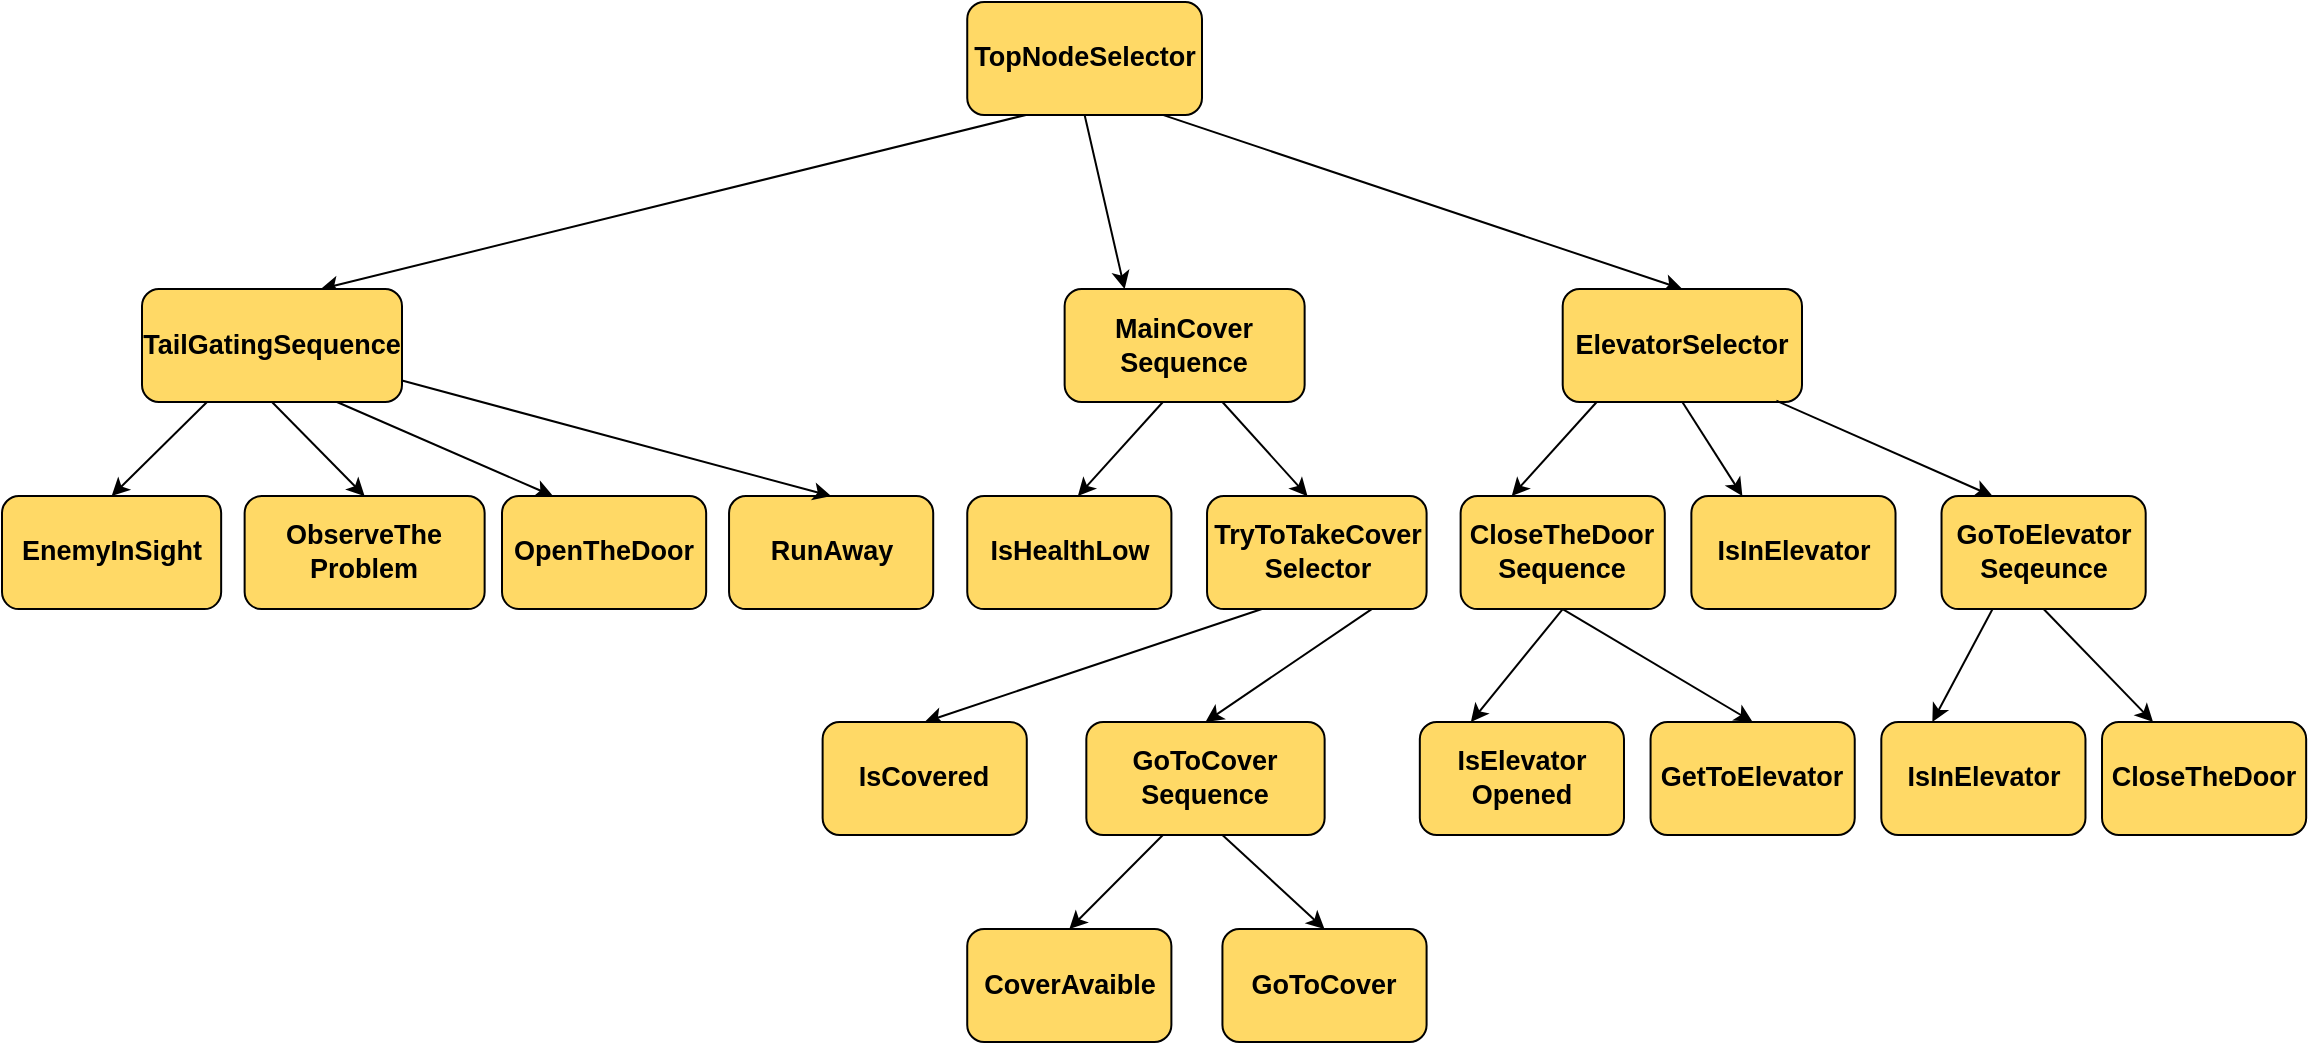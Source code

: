 <mxfile version="18.0.2" type="github">
  <diagram id="aNkTvLlGlRAXNMfGRCiO" name="Page-1">
    <mxGraphModel dx="1550" dy="867" grid="1" gridSize="10" guides="1" tooltips="1" connect="1" arrows="1" fold="1" page="1" pageScale="1" pageWidth="1169" pageHeight="827" math="0" shadow="0">
      <root>
        <mxCell id="0" />
        <mxCell id="1" parent="0" />
        <mxCell id="AuxtAn-7Y95hwLQG99zc-4" value="EnemyInSight" style="rounded=1;whiteSpace=wrap;html=1;fontSize=13.5;spacing=2;container=0;fontStyle=1;fillColor=#FFD966;" parent="1" vertex="1">
          <mxGeometry x="10" y="257.059" width="109.575" height="56.471" as="geometry" />
        </mxCell>
        <mxCell id="AuxtAn-7Y95hwLQG99zc-36" value="CloseTheDoor" style="rounded=1;whiteSpace=wrap;html=1;fontSize=13.5;spacing=2;container=0;fontStyle=1;fillColor=#FFD966;" parent="1" vertex="1">
          <mxGeometry x="1060.004" y="369.999" width="102.079" height="56.471" as="geometry" />
        </mxCell>
        <mxCell id="AuxtAn-7Y95hwLQG99zc-37" value="" style="endArrow=classic;html=1;rounded=0;entryX=0.25;entryY=0;entryDx=0;entryDy=0;fontSize=13.5;spacing=2;exitX=0.5;exitY=1;exitDx=0;exitDy=0;fontStyle=1" parent="1" source="AuxtAn-7Y95hwLQG99zc-20" target="AuxtAn-7Y95hwLQG99zc-36" edge="1">
          <mxGeometry width="50" height="50" relative="1" as="geometry">
            <mxPoint x="1115.633" y="313.529" as="sourcePoint" />
            <mxPoint x="1059.961" y="269.999" as="targetPoint" />
          </mxGeometry>
        </mxCell>
        <mxCell id="AuxtAn-7Y95hwLQG99zc-18" value="IsInElevator" style="rounded=1;whiteSpace=wrap;html=1;fontSize=13.5;spacing=2;container=0;fontStyle=1;fillColor=#FFD966;" parent="1" vertex="1">
          <mxGeometry x="854.678" y="257.059" width="102.079" height="56.471" as="geometry" />
        </mxCell>
        <mxCell id="AuxtAn-7Y95hwLQG99zc-19" value="" style="endArrow=classic;html=1;rounded=0;entryX=0.25;entryY=0;entryDx=0;entryDy=0;fontSize=13.5;spacing=2;exitX=0.5;exitY=1;exitDx=0;exitDy=0;fontStyle=1" parent="1" source="AuxtAn-7Y95hwLQG99zc-13" target="AuxtAn-7Y95hwLQG99zc-18" edge="1">
          <mxGeometry width="50" height="50" relative="1" as="geometry">
            <mxPoint x="922.731" y="210" as="sourcePoint" />
            <mxPoint x="955.948" y="207.059" as="targetPoint" />
          </mxGeometry>
        </mxCell>
        <mxCell id="K40myK_4YShfCYtrGLyM-1" value="TopNodeSelector" style="rounded=1;whiteSpace=wrap;html=1;fontSize=13.5;spacing=2;container=0;fontStyle=1;fillColor=#FFD966;" parent="1" vertex="1">
          <mxGeometry x="492.62" y="10" width="117.38" height="56.47" as="geometry" />
        </mxCell>
        <mxCell id="K40myK_4YShfCYtrGLyM-2" value="" style="endArrow=classic;html=1;rounded=0;entryX=0.5;entryY=0;entryDx=0;entryDy=0;fontSize=13.5;spacing=2;exitX=0.25;exitY=1;exitDx=0;exitDy=0;fontStyle=1" parent="1" source="K40myK_4YShfCYtrGLyM-1" edge="1">
          <mxGeometry width="50" height="50" relative="1" as="geometry">
            <mxPoint x="458.591" y="106.471" as="sourcePoint" />
            <mxPoint x="169.366" y="153.529" as="targetPoint" />
          </mxGeometry>
        </mxCell>
        <mxCell id="K40myK_4YShfCYtrGLyM-9" value="" style="endArrow=classic;html=1;rounded=0;entryX=0.25;entryY=0;entryDx=0;entryDy=0;fontSize=13.5;spacing=2;exitX=0.5;exitY=1;exitDx=0;exitDy=0;fontStyle=1" parent="1" source="K40myK_4YShfCYtrGLyM-1" target="K40myK_4YShfCYtrGLyM-34" edge="1">
          <mxGeometry width="50" height="50" relative="1" as="geometry">
            <mxPoint x="550" y="70" as="sourcePoint" />
            <mxPoint x="556.417" y="153.529" as="targetPoint" />
          </mxGeometry>
        </mxCell>
        <mxCell id="K40myK_4YShfCYtrGLyM-10" value="" style="endArrow=classic;html=1;rounded=0;fontSize=13.5;spacing=2;fontStyle=1" parent="1" edge="1">
          <mxGeometry width="50" height="50" relative="1" as="geometry">
            <mxPoint x="590.443" y="210" as="sourcePoint" />
            <mxPoint x="547.91" y="257.059" as="targetPoint" />
          </mxGeometry>
        </mxCell>
        <mxCell id="K40myK_4YShfCYtrGLyM-11" value="IsHealthLow" style="rounded=1;whiteSpace=wrap;html=1;fontSize=13.5;spacing=2;container=0;fontStyle=1;fillColor=#FFD966;" parent="1" vertex="1">
          <mxGeometry x="492.624" y="257.059" width="102.079" height="56.471" as="geometry" />
        </mxCell>
        <mxCell id="K40myK_4YShfCYtrGLyM-12" value="" style="endArrow=classic;html=1;rounded=0;fontSize=13.5;spacing=2;fontStyle=1" parent="1" edge="1">
          <mxGeometry width="50" height="50" relative="1" as="geometry">
            <mxPoint x="620.217" y="210" as="sourcePoint" />
            <mxPoint x="662.75" y="257.059" as="targetPoint" />
          </mxGeometry>
        </mxCell>
        <mxCell id="K40myK_4YShfCYtrGLyM-13" value="TryToTakeCover&lt;br style=&quot;font-size: 13.5px;&quot;&gt;Selector" style="rounded=1;whiteSpace=wrap;html=1;fontSize=13.5;spacing=2;container=0;fontStyle=1;fillColor=#FFD966;" parent="1" vertex="1">
          <mxGeometry x="612.52" y="257.06" width="109.78" height="56.47" as="geometry" />
        </mxCell>
        <mxCell id="K40myK_4YShfCYtrGLyM-14" value="" style="endArrow=classic;html=1;rounded=0;entryX=0.5;entryY=0;entryDx=0;entryDy=0;exitX=0.25;exitY=1;exitDx=0;exitDy=0;fontSize=13.5;spacing=2;fontStyle=1" parent="1" source="K40myK_4YShfCYtrGLyM-13" target="K40myK_4YShfCYtrGLyM-15" edge="1">
          <mxGeometry width="50" height="50" relative="1" as="geometry">
            <mxPoint x="645.737" y="313.529" as="sourcePoint" />
            <mxPoint x="603.203" y="360.588" as="targetPoint" />
          </mxGeometry>
        </mxCell>
        <mxCell id="K40myK_4YShfCYtrGLyM-15" value="IsCovered" style="rounded=1;whiteSpace=wrap;html=1;fontSize=13.5;spacing=2;container=0;fontStyle=1;fillColor=#FFD966;" parent="1" vertex="1">
          <mxGeometry x="420.311" y="370" width="102.079" height="56.471" as="geometry" />
        </mxCell>
        <mxCell id="K40myK_4YShfCYtrGLyM-16" value="GoToCover&lt;br style=&quot;font-size: 13.5px;&quot;&gt;Sequence" style="rounded=1;whiteSpace=wrap;html=1;fontSize=13.5;spacing=2;container=0;fontStyle=1;fillColor=#FFD966;" parent="1" vertex="1">
          <mxGeometry x="552.163" y="370" width="119.15" height="56.47" as="geometry" />
        </mxCell>
        <mxCell id="K40myK_4YShfCYtrGLyM-17" value="" style="endArrow=classic;html=1;rounded=0;entryX=0.5;entryY=0;entryDx=0;entryDy=0;exitX=0.75;exitY=1;exitDx=0;exitDy=0;fontSize=13.5;spacing=2;fontStyle=1" parent="1" source="K40myK_4YShfCYtrGLyM-13" target="K40myK_4YShfCYtrGLyM-16" edge="1">
          <mxGeometry width="50" height="50" relative="1" as="geometry">
            <mxPoint x="654.243" y="322.941" as="sourcePoint" />
            <mxPoint x="611.71" y="370" as="targetPoint" />
          </mxGeometry>
        </mxCell>
        <mxCell id="K40myK_4YShfCYtrGLyM-18" value="" style="endArrow=classic;html=1;rounded=0;entryX=0.5;entryY=0;entryDx=0;entryDy=0;exitX=0.25;exitY=1;exitDx=0;exitDy=0;fontSize=13.5;spacing=2;fontStyle=1" parent="1" edge="1">
          <mxGeometry width="50" height="50" relative="1" as="geometry">
            <mxPoint x="590.443" y="426.471" as="sourcePoint" />
            <mxPoint x="543.657" y="473.529" as="targetPoint" />
          </mxGeometry>
        </mxCell>
        <mxCell id="K40myK_4YShfCYtrGLyM-19" value="CoverAvaible" style="rounded=1;whiteSpace=wrap;html=1;fontSize=13.5;spacing=2;container=0;fontStyle=1;fillColor=#FFD966;" parent="1" vertex="1">
          <mxGeometry x="492.617" y="473.529" width="102.079" height="56.471" as="geometry" />
        </mxCell>
        <mxCell id="K40myK_4YShfCYtrGLyM-20" value="GoToCover" style="rounded=1;whiteSpace=wrap;html=1;fontSize=13.5;spacing=2;container=0;fontStyle=1;fillColor=#FFD966;" parent="1" vertex="1">
          <mxGeometry x="620.217" y="473.529" width="102.079" height="56.471" as="geometry" />
        </mxCell>
        <mxCell id="K40myK_4YShfCYtrGLyM-21" value="" style="endArrow=classic;html=1;rounded=0;entryX=0.5;entryY=0;entryDx=0;entryDy=0;exitX=0.25;exitY=1;exitDx=0;exitDy=0;fontSize=13.5;spacing=2;fontStyle=1" parent="1" target="K40myK_4YShfCYtrGLyM-20" edge="1">
          <mxGeometry width="50" height="50" relative="1" as="geometry">
            <mxPoint x="620.217" y="426.471" as="sourcePoint" />
            <mxPoint x="573.43" y="473.529" as="targetPoint" />
          </mxGeometry>
        </mxCell>
        <mxCell id="K40myK_4YShfCYtrGLyM-34" value="MainCover&lt;br style=&quot;font-size: 13.5px;&quot;&gt;Sequence" style="rounded=1;whiteSpace=wrap;html=1;fontSize=13.5;spacing=2;container=0;fontStyle=1;fillColor=#FFD966;" parent="1" vertex="1">
          <mxGeometry x="541.313" y="153.53" width="120" height="56.47" as="geometry" />
        </mxCell>
        <mxCell id="AuxtAn-7Y95hwLQG99zc-2" value="TailGatingSequence" style="rounded=1;whiteSpace=wrap;html=1;fontSize=13.5;spacing=2;container=0;fontStyle=1;fillColor=#FFD966;" parent="1" vertex="1">
          <mxGeometry x="80" y="153.53" width="130" height="56.47" as="geometry" />
        </mxCell>
        <mxCell id="AuxtAn-7Y95hwLQG99zc-3" value="" style="endArrow=classic;html=1;rounded=0;exitX=0.25;exitY=1;exitDx=0;exitDy=0;entryX=0.5;entryY=0;entryDx=0;entryDy=0;fontSize=13.5;spacing=2;fontStyle=1" parent="1" source="AuxtAn-7Y95hwLQG99zc-2" target="AuxtAn-7Y95hwLQG99zc-4" edge="1">
          <mxGeometry width="50" height="50" relative="1" as="geometry">
            <mxPoint x="194.885" y="210" as="sourcePoint" />
            <mxPoint x="152.352" y="257.059" as="targetPoint" />
          </mxGeometry>
        </mxCell>
        <mxCell id="AuxtAn-7Y95hwLQG99zc-5" value="" style="endArrow=classic;html=1;rounded=0;exitX=0.5;exitY=1;exitDx=0;exitDy=0;entryX=0.5;entryY=0;entryDx=0;entryDy=0;fontSize=13.5;spacing=2;fontStyle=1" parent="1" source="AuxtAn-7Y95hwLQG99zc-2" target="AuxtAn-7Y95hwLQG99zc-6" edge="1">
          <mxGeometry width="50" height="50" relative="1" as="geometry">
            <mxPoint x="296.965" y="210" as="sourcePoint" />
            <mxPoint x="271.445" y="257.059" as="targetPoint" />
          </mxGeometry>
        </mxCell>
        <mxCell id="AuxtAn-7Y95hwLQG99zc-6" value="ObserveThe&lt;br style=&quot;font-size: 13.5px;&quot;&gt;Problem" style="rounded=1;whiteSpace=wrap;html=1;fontSize=13.5;spacing=2;container=0;fontStyle=1;fillColor=#FFD966;" parent="1" vertex="1">
          <mxGeometry x="131.313" y="257.06" width="120" height="56.47" as="geometry" />
        </mxCell>
        <mxCell id="AuxtAn-7Y95hwLQG99zc-7" value="" style="endArrow=classic;html=1;rounded=0;exitX=0.75;exitY=1;exitDx=0;exitDy=0;entryX=0.25;entryY=0;entryDx=0;entryDy=0;fontSize=13.5;spacing=2;fontStyle=1" parent="1" source="AuxtAn-7Y95hwLQG99zc-2" target="AuxtAn-7Y95hwLQG99zc-8" edge="1">
          <mxGeometry width="50" height="50" relative="1" as="geometry">
            <mxPoint x="348.005" y="210" as="sourcePoint" />
            <mxPoint x="271.445" y="257.059" as="targetPoint" />
          </mxGeometry>
        </mxCell>
        <mxCell id="AuxtAn-7Y95hwLQG99zc-8" value="OpenTheDoor" style="rounded=1;whiteSpace=wrap;html=1;fontSize=13.5;spacing=2;container=0;fontStyle=1;fillColor=#FFD966;" parent="1" vertex="1">
          <mxGeometry x="260.002" y="257.059" width="102.079" height="56.471" as="geometry" />
        </mxCell>
        <mxCell id="AuxtAn-7Y95hwLQG99zc-10" value="RunAway" style="rounded=1;whiteSpace=wrap;html=1;fontSize=13.5;spacing=2;container=0;fontStyle=1;fillColor=#FFD966;" parent="1" vertex="1">
          <mxGeometry x="373.525" y="257.059" width="102.079" height="56.471" as="geometry" />
        </mxCell>
        <mxCell id="AuxtAn-7Y95hwLQG99zc-11" value="" style="endArrow=classic;html=1;rounded=0;entryX=0.5;entryY=0;entryDx=0;entryDy=0;fontSize=13.5;spacing=2;fontStyle=1" parent="1" target="AuxtAn-7Y95hwLQG99zc-10" edge="1" source="AuxtAn-7Y95hwLQG99zc-2">
          <mxGeometry width="50" height="50" relative="1" as="geometry">
            <mxPoint x="203.392" y="200.588" as="sourcePoint" />
            <mxPoint x="305.472" y="247.647" as="targetPoint" />
          </mxGeometry>
        </mxCell>
        <mxCell id="AuxtAn-7Y95hwLQG99zc-12" value="" style="endArrow=classic;html=1;rounded=0;exitX=0.836;exitY=1.002;exitDx=0;exitDy=0;entryX=0.5;entryY=0;entryDx=0;entryDy=0;fontSize=13.5;spacing=2;exitPerimeter=0;fontStyle=1" parent="1" source="K40myK_4YShfCYtrGLyM-1" target="AuxtAn-7Y95hwLQG99zc-13" edge="1">
          <mxGeometry width="50" height="50" relative="1" as="geometry">
            <mxPoint x="556.417" y="78.235" as="sourcePoint" />
            <mxPoint x="841.389" y="153.529" as="targetPoint" />
          </mxGeometry>
        </mxCell>
        <mxCell id="AuxtAn-7Y95hwLQG99zc-13" value="ElevatorSelector" style="rounded=1;whiteSpace=wrap;html=1;fontSize=13.5;spacing=2;container=0;fontStyle=1;fillColor=#FFD966;" parent="1" vertex="1">
          <mxGeometry x="790.35" y="153.53" width="119.65" height="56.47" as="geometry" />
        </mxCell>
        <mxCell id="AuxtAn-7Y95hwLQG99zc-14" value="CloseTheDoor&lt;br style=&quot;font-size: 13.5px;&quot;&gt;Sequence" style="rounded=1;whiteSpace=wrap;html=1;fontSize=13.5;spacing=2;container=0;fontStyle=1;fillColor=#FFD966;" parent="1" vertex="1">
          <mxGeometry x="739.309" y="257.059" width="102.079" height="56.471" as="geometry" />
        </mxCell>
        <mxCell id="AuxtAn-7Y95hwLQG99zc-15" value="" style="endArrow=classic;html=1;rounded=0;entryX=0.25;entryY=0;entryDx=0;entryDy=0;fontSize=13.5;spacing=2;fontStyle=1" parent="1" target="AuxtAn-7Y95hwLQG99zc-14" edge="1">
          <mxGeometry width="50" height="50" relative="1" as="geometry">
            <mxPoint x="807.362" y="210" as="sourcePoint" />
            <mxPoint x="849.895" y="257.059" as="targetPoint" />
          </mxGeometry>
        </mxCell>
        <mxCell id="AuxtAn-7Y95hwLQG99zc-20" value="GoToElevator&lt;br style=&quot;font-size: 13.5px;&quot;&gt;Seqeunce" style="rounded=1;whiteSpace=wrap;html=1;fontSize=13.5;spacing=2;container=0;fontStyle=1;fillColor=#FFD966;" parent="1" vertex="1">
          <mxGeometry x="979.763" y="257.059" width="102.079" height="56.471" as="geometry" />
        </mxCell>
        <mxCell id="AuxtAn-7Y95hwLQG99zc-21" value="" style="endArrow=classic;html=1;rounded=0;entryX=0.25;entryY=0;entryDx=0;entryDy=0;fontSize=13.5;spacing=2;exitX=0.893;exitY=0.989;exitDx=0;exitDy=0;exitPerimeter=0;fontStyle=1" parent="1" source="AuxtAn-7Y95hwLQG99zc-13" target="AuxtAn-7Y95hwLQG99zc-20" edge="1">
          <mxGeometry width="50" height="50" relative="1" as="geometry">
            <mxPoint x="966.474" y="210" as="sourcePoint" />
            <mxPoint x="1081.033" y="207.059" as="targetPoint" />
          </mxGeometry>
        </mxCell>
        <mxCell id="AuxtAn-7Y95hwLQG99zc-22" value="IsElevator&lt;br style=&quot;font-size: 13.5px;&quot;&gt;Opened" style="rounded=1;whiteSpace=wrap;html=1;fontSize=13.5;spacing=2;container=0;fontStyle=1;fillColor=#FFD966;" parent="1" vertex="1">
          <mxGeometry x="718.917" y="369.999" width="102.079" height="56.471" as="geometry" />
        </mxCell>
        <mxCell id="AuxtAn-7Y95hwLQG99zc-23" value="" style="endArrow=classic;html=1;rounded=0;entryX=0.25;entryY=0;entryDx=0;entryDy=0;fontSize=13.5;spacing=2;exitX=0.5;exitY=1;exitDx=0;exitDy=0;fontStyle=1" parent="1" source="AuxtAn-7Y95hwLQG99zc-14" target="AuxtAn-7Y95hwLQG99zc-22" edge="1">
          <mxGeometry width="50" height="50" relative="1" as="geometry">
            <mxPoint x="705.628" y="322.94" as="sourcePoint" />
            <mxPoint x="820.187" y="319.999" as="targetPoint" />
          </mxGeometry>
        </mxCell>
        <mxCell id="AuxtAn-7Y95hwLQG99zc-26" value="GetToElevator" style="rounded=1;whiteSpace=wrap;html=1;fontSize=13.5;spacing=2;container=0;fontStyle=1;fillColor=#FFD966;" parent="1" vertex="1">
          <mxGeometry x="834.285" y="369.999" width="102.079" height="56.471" as="geometry" />
        </mxCell>
        <mxCell id="AuxtAn-7Y95hwLQG99zc-27" value="" style="endArrow=classic;html=1;rounded=0;entryX=0.5;entryY=0;entryDx=0;entryDy=0;fontSize=13.5;spacing=2;exitX=0.5;exitY=1;exitDx=0;exitDy=0;fontStyle=1" parent="1" source="AuxtAn-7Y95hwLQG99zc-14" target="AuxtAn-7Y95hwLQG99zc-26" edge="1">
          <mxGeometry width="50" height="50" relative="1" as="geometry">
            <mxPoint x="808.101" y="310" as="sourcePoint" />
            <mxPoint x="935.555" y="319.999" as="targetPoint" />
          </mxGeometry>
        </mxCell>
        <mxCell id="AuxtAn-7Y95hwLQG99zc-28" value="IsInElevator" style="rounded=1;whiteSpace=wrap;html=1;fontSize=13.5;spacing=2;container=0;fontStyle=1;fillColor=#FFD966;" parent="1" vertex="1">
          <mxGeometry x="949.654" y="369.999" width="102.079" height="56.471" as="geometry" />
        </mxCell>
        <mxCell id="AuxtAn-7Y95hwLQG99zc-29" value="" style="endArrow=classic;html=1;rounded=0;entryX=0.25;entryY=0;entryDx=0;entryDy=0;fontSize=13.5;spacing=2;exitX=0.25;exitY=1;exitDx=0;exitDy=0;fontStyle=1" parent="1" source="AuxtAn-7Y95hwLQG99zc-20" target="AuxtAn-7Y95hwLQG99zc-28" edge="1">
          <mxGeometry width="50" height="50" relative="1" as="geometry">
            <mxPoint x="936.365" y="322.94" as="sourcePoint" />
            <mxPoint x="1050.924" y="319.999" as="targetPoint" />
          </mxGeometry>
        </mxCell>
      </root>
    </mxGraphModel>
  </diagram>
</mxfile>
